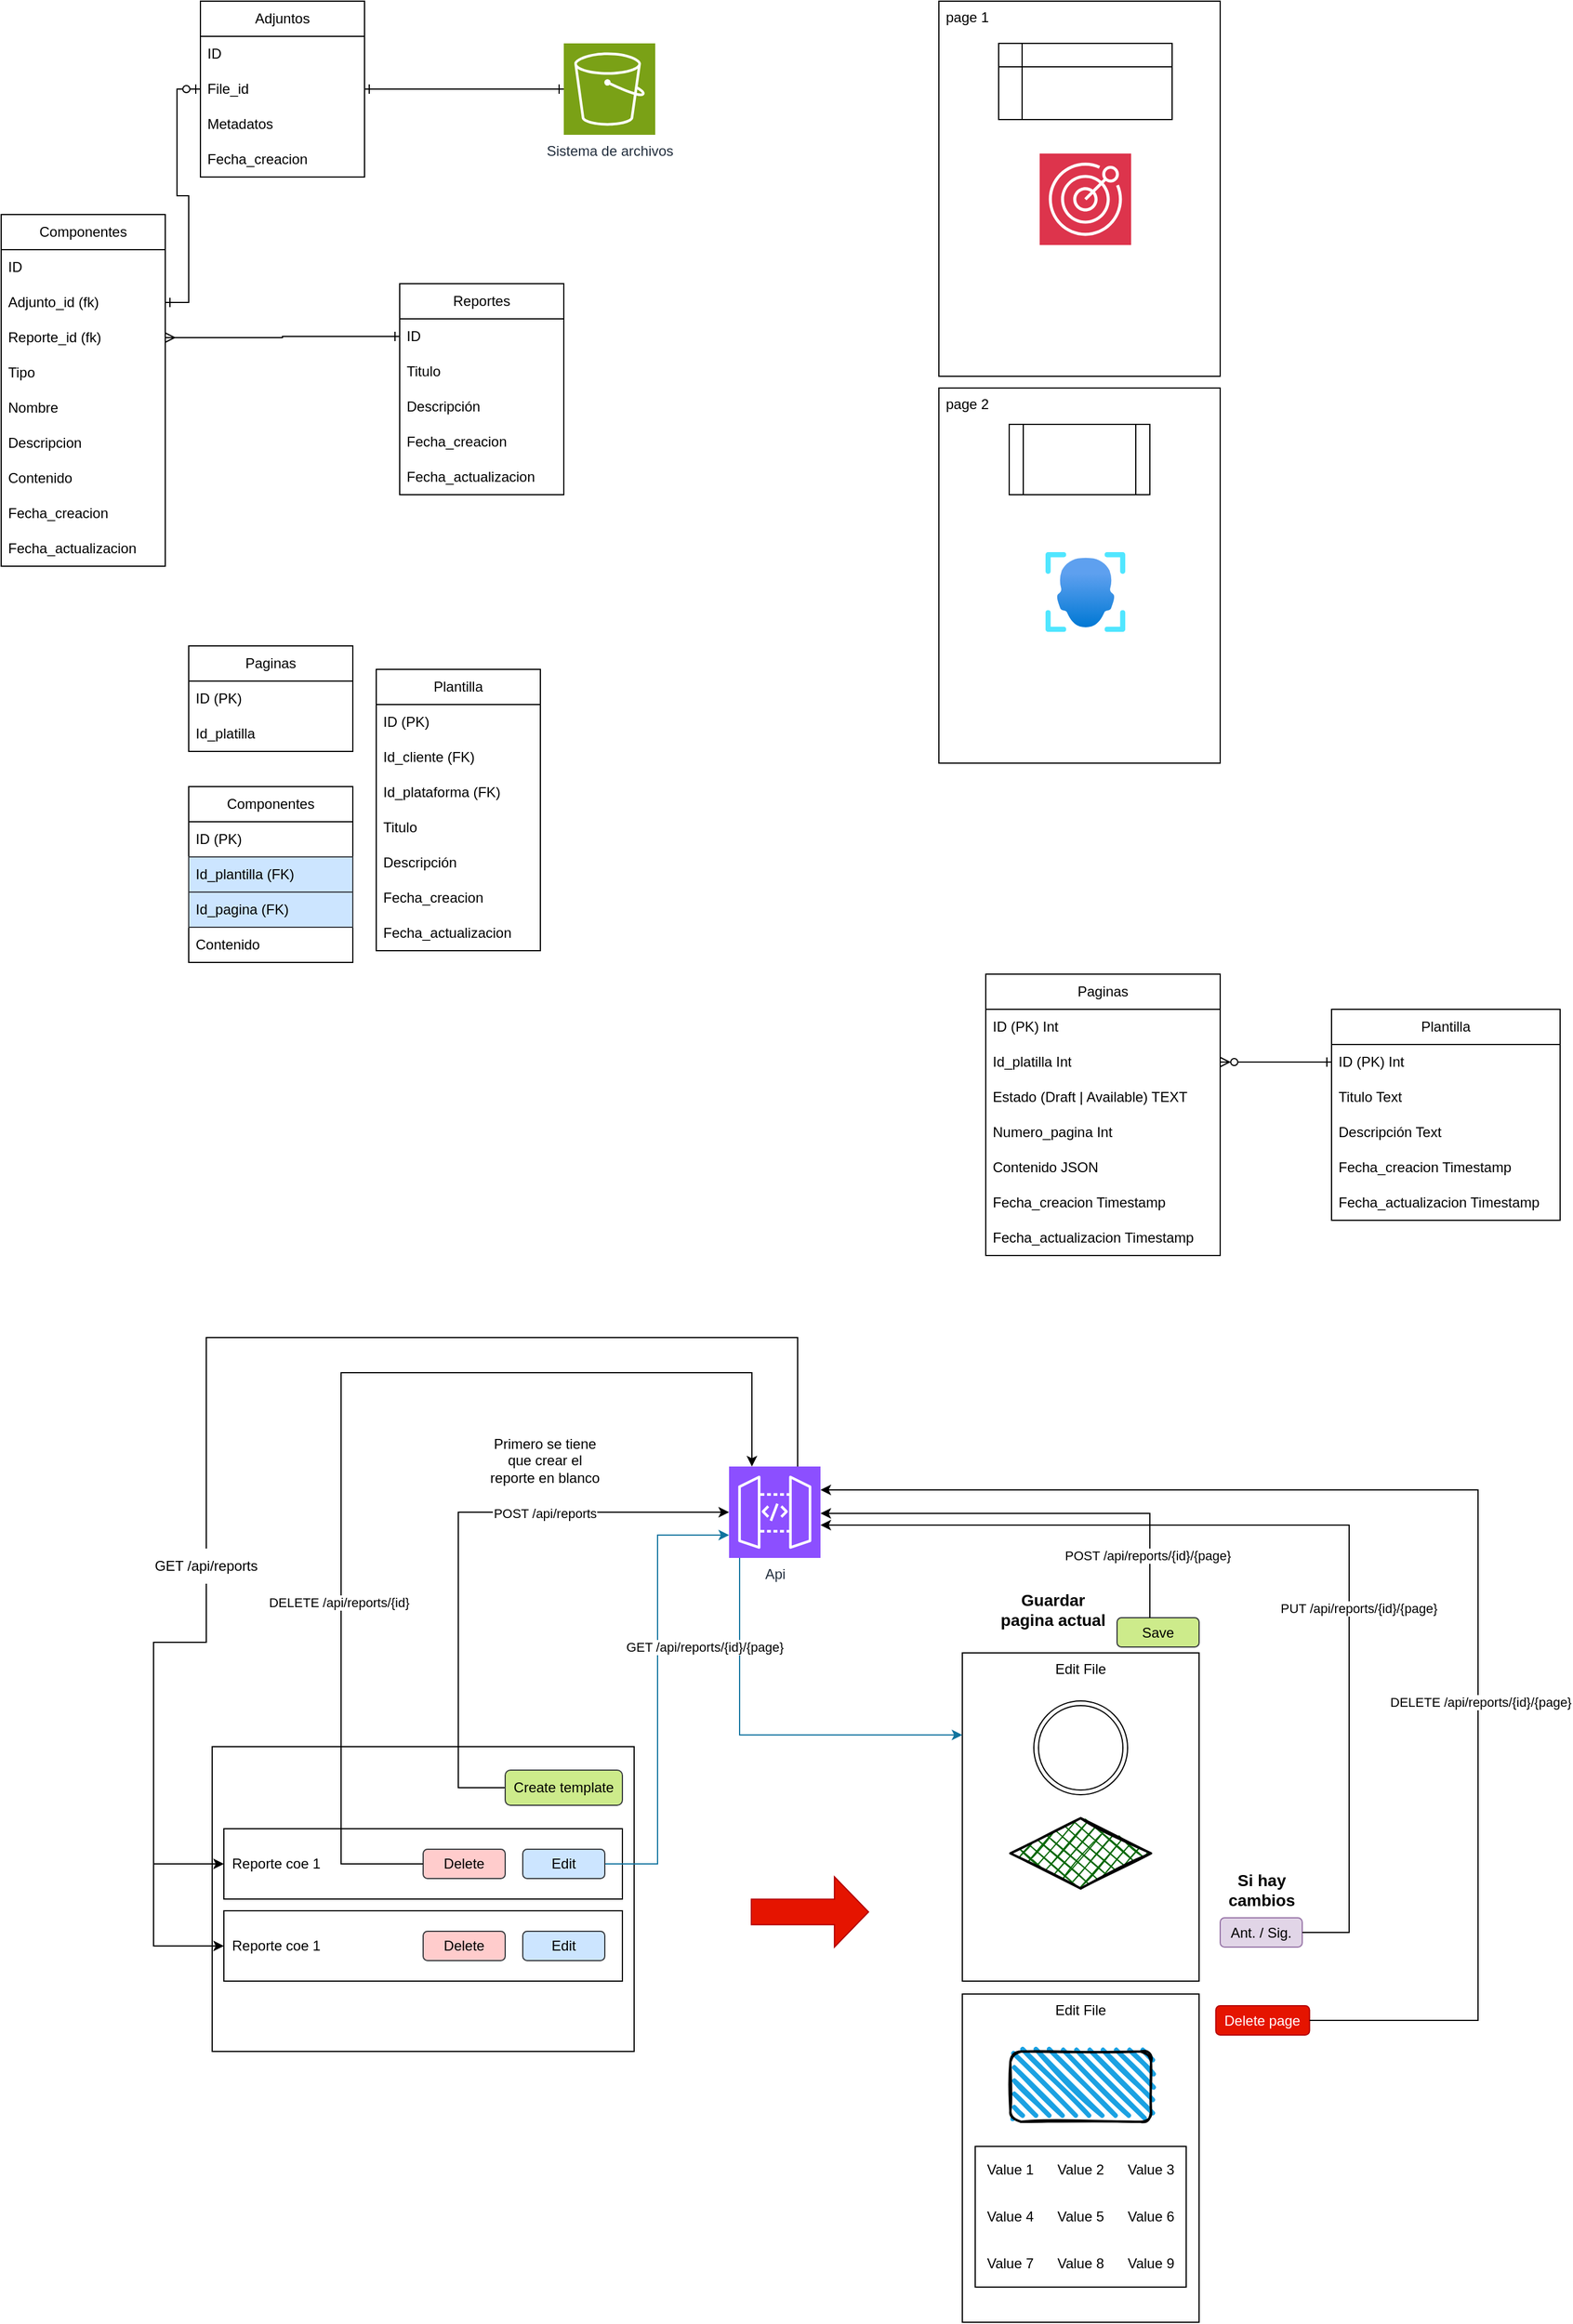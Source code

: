 <mxfile version="28.2.1">
  <diagram name="Página-1" id="QzU7XLc7sjgZB1PIzfil">
    <mxGraphModel dx="1690" dy="949" grid="1" gridSize="10" guides="1" tooltips="1" connect="1" arrows="1" fold="1" page="1" pageScale="1" pageWidth="827" pageHeight="1169" math="0" shadow="0">
      <root>
        <mxCell id="0" />
        <mxCell id="1" parent="0" />
        <mxCell id="9XrLdumA5D8Uzvq-pAIU-15" value="Componentes" style="swimlane;fontStyle=0;childLayout=stackLayout;horizontal=1;startSize=30;horizontalStack=0;resizeParent=1;resizeParentMax=0;resizeLast=0;collapsible=1;marginBottom=0;whiteSpace=wrap;html=1;miterlimit=4;" parent="1" vertex="1">
          <mxGeometry x="120" y="352" width="140" height="300" as="geometry">
            <mxRectangle x="330" y="430" width="60" height="30" as="alternateBounds" />
          </mxGeometry>
        </mxCell>
        <mxCell id="9XrLdumA5D8Uzvq-pAIU-16" value="ID" style="text;strokeColor=none;fillColor=none;align=left;verticalAlign=middle;spacingLeft=4;spacingRight=4;overflow=hidden;points=[[0,0.5],[1,0.5]];portConstraint=eastwest;rotatable=0;whiteSpace=wrap;html=1;" parent="9XrLdumA5D8Uzvq-pAIU-15" vertex="1">
          <mxGeometry y="30" width="140" height="30" as="geometry" />
        </mxCell>
        <mxCell id="9XrLdumA5D8Uzvq-pAIU-17" value="Adjunto_id (fk)" style="text;strokeColor=none;fillColor=none;align=left;verticalAlign=middle;spacingLeft=4;spacingRight=4;overflow=hidden;points=[[0,0.5],[1,0.5]];portConstraint=eastwest;rotatable=0;whiteSpace=wrap;html=1;" parent="9XrLdumA5D8Uzvq-pAIU-15" vertex="1">
          <mxGeometry y="60" width="140" height="30" as="geometry" />
        </mxCell>
        <mxCell id="9XrLdumA5D8Uzvq-pAIU-18" value="Reporte_id (fk)" style="text;strokeColor=none;fillColor=none;align=left;verticalAlign=middle;spacingLeft=4;spacingRight=4;overflow=hidden;points=[[0,0.5],[1,0.5]];portConstraint=eastwest;rotatable=0;whiteSpace=wrap;html=1;" parent="9XrLdumA5D8Uzvq-pAIU-15" vertex="1">
          <mxGeometry y="90" width="140" height="30" as="geometry" />
        </mxCell>
        <mxCell id="9XrLdumA5D8Uzvq-pAIU-33" value="Tipo" style="text;strokeColor=none;fillColor=none;align=left;verticalAlign=middle;spacingLeft=4;spacingRight=4;overflow=hidden;points=[[0,0.5],[1,0.5]];portConstraint=eastwest;rotatable=0;whiteSpace=wrap;html=1;" parent="9XrLdumA5D8Uzvq-pAIU-15" vertex="1">
          <mxGeometry y="120" width="140" height="30" as="geometry" />
        </mxCell>
        <mxCell id="9XrLdumA5D8Uzvq-pAIU-34" value="Nombre" style="text;strokeColor=none;fillColor=none;align=left;verticalAlign=middle;spacingLeft=4;spacingRight=4;overflow=hidden;points=[[0,0.5],[1,0.5]];portConstraint=eastwest;rotatable=0;whiteSpace=wrap;html=1;" parent="9XrLdumA5D8Uzvq-pAIU-15" vertex="1">
          <mxGeometry y="150" width="140" height="30" as="geometry" />
        </mxCell>
        <mxCell id="9XrLdumA5D8Uzvq-pAIU-35" value="Descripcion" style="text;strokeColor=none;fillColor=none;align=left;verticalAlign=middle;spacingLeft=4;spacingRight=4;overflow=hidden;points=[[0,0.5],[1,0.5]];portConstraint=eastwest;rotatable=0;whiteSpace=wrap;html=1;" parent="9XrLdumA5D8Uzvq-pAIU-15" vertex="1">
          <mxGeometry y="180" width="140" height="30" as="geometry" />
        </mxCell>
        <mxCell id="9XrLdumA5D8Uzvq-pAIU-36" value="Contenido" style="text;strokeColor=none;fillColor=none;align=left;verticalAlign=middle;spacingLeft=4;spacingRight=4;overflow=hidden;points=[[0,0.5],[1,0.5]];portConstraint=eastwest;rotatable=0;whiteSpace=wrap;html=1;" parent="9XrLdumA5D8Uzvq-pAIU-15" vertex="1">
          <mxGeometry y="210" width="140" height="30" as="geometry" />
        </mxCell>
        <mxCell id="9XrLdumA5D8Uzvq-pAIU-37" value="Fecha_creacion" style="text;strokeColor=none;fillColor=none;align=left;verticalAlign=middle;spacingLeft=4;spacingRight=4;overflow=hidden;points=[[0,0.5],[1,0.5]];portConstraint=eastwest;rotatable=0;whiteSpace=wrap;html=1;" parent="9XrLdumA5D8Uzvq-pAIU-15" vertex="1">
          <mxGeometry y="240" width="140" height="30" as="geometry" />
        </mxCell>
        <mxCell id="9XrLdumA5D8Uzvq-pAIU-38" value="Fecha_actualizacion" style="text;strokeColor=none;fillColor=none;align=left;verticalAlign=middle;spacingLeft=4;spacingRight=4;overflow=hidden;points=[[0,0.5],[1,0.5]];portConstraint=eastwest;rotatable=0;whiteSpace=wrap;html=1;" parent="9XrLdumA5D8Uzvq-pAIU-15" vertex="1">
          <mxGeometry y="270" width="140" height="30" as="geometry" />
        </mxCell>
        <mxCell id="9XrLdumA5D8Uzvq-pAIU-19" value="Reportes" style="swimlane;fontStyle=0;childLayout=stackLayout;horizontal=1;startSize=30;horizontalStack=0;resizeParent=1;resizeParentMax=0;resizeLast=0;collapsible=1;marginBottom=0;whiteSpace=wrap;html=1;" parent="1" vertex="1">
          <mxGeometry x="460" y="411" width="140" height="180" as="geometry">
            <mxRectangle x="330" y="430" width="60" height="30" as="alternateBounds" />
          </mxGeometry>
        </mxCell>
        <mxCell id="9XrLdumA5D8Uzvq-pAIU-20" value="ID" style="text;strokeColor=none;fillColor=none;align=left;verticalAlign=middle;spacingLeft=4;spacingRight=4;overflow=hidden;points=[[0,0.5],[1,0.5]];portConstraint=eastwest;rotatable=0;whiteSpace=wrap;html=1;" parent="9XrLdumA5D8Uzvq-pAIU-19" vertex="1">
          <mxGeometry y="30" width="140" height="30" as="geometry" />
        </mxCell>
        <mxCell id="9XrLdumA5D8Uzvq-pAIU-21" value="Titulo" style="text;strokeColor=none;fillColor=none;align=left;verticalAlign=middle;spacingLeft=4;spacingRight=4;overflow=hidden;points=[[0,0.5],[1,0.5]];portConstraint=eastwest;rotatable=0;whiteSpace=wrap;html=1;" parent="9XrLdumA5D8Uzvq-pAIU-19" vertex="1">
          <mxGeometry y="60" width="140" height="30" as="geometry" />
        </mxCell>
        <mxCell id="9XrLdumA5D8Uzvq-pAIU-22" value="Descripción" style="text;strokeColor=none;fillColor=none;align=left;verticalAlign=middle;spacingLeft=4;spacingRight=4;overflow=hidden;points=[[0,0.5],[1,0.5]];portConstraint=eastwest;rotatable=0;whiteSpace=wrap;html=1;" parent="9XrLdumA5D8Uzvq-pAIU-19" vertex="1">
          <mxGeometry y="90" width="140" height="30" as="geometry" />
        </mxCell>
        <mxCell id="9XrLdumA5D8Uzvq-pAIU-41" value="Fecha_creacion" style="text;strokeColor=none;fillColor=none;align=left;verticalAlign=middle;spacingLeft=4;spacingRight=4;overflow=hidden;points=[[0,0.5],[1,0.5]];portConstraint=eastwest;rotatable=0;whiteSpace=wrap;html=1;" parent="9XrLdumA5D8Uzvq-pAIU-19" vertex="1">
          <mxGeometry y="120" width="140" height="30" as="geometry" />
        </mxCell>
        <mxCell id="9XrLdumA5D8Uzvq-pAIU-42" value="Fecha_actualizacion" style="text;strokeColor=none;fillColor=none;align=left;verticalAlign=middle;spacingLeft=4;spacingRight=4;overflow=hidden;points=[[0,0.5],[1,0.5]];portConstraint=eastwest;rotatable=0;whiteSpace=wrap;html=1;" parent="9XrLdumA5D8Uzvq-pAIU-19" vertex="1">
          <mxGeometry y="150" width="140" height="30" as="geometry" />
        </mxCell>
        <mxCell id="9XrLdumA5D8Uzvq-pAIU-23" value="Adjuntos" style="swimlane;fontStyle=0;childLayout=stackLayout;horizontal=1;startSize=30;horizontalStack=0;resizeParent=1;resizeParentMax=0;resizeLast=0;collapsible=1;marginBottom=0;whiteSpace=wrap;html=1;" parent="1" vertex="1">
          <mxGeometry x="290" y="170" width="140" height="150" as="geometry">
            <mxRectangle x="330" y="430" width="60" height="30" as="alternateBounds" />
          </mxGeometry>
        </mxCell>
        <mxCell id="9XrLdumA5D8Uzvq-pAIU-24" value="ID" style="text;strokeColor=none;fillColor=none;align=left;verticalAlign=middle;spacingLeft=4;spacingRight=4;overflow=hidden;points=[[0,0.5],[1,0.5]];portConstraint=eastwest;rotatable=0;whiteSpace=wrap;html=1;" parent="9XrLdumA5D8Uzvq-pAIU-23" vertex="1">
          <mxGeometry y="30" width="140" height="30" as="geometry" />
        </mxCell>
        <mxCell id="9XrLdumA5D8Uzvq-pAIU-25" value="File_id" style="text;strokeColor=none;fillColor=none;align=left;verticalAlign=middle;spacingLeft=4;spacingRight=4;overflow=hidden;points=[[0,0.5],[1,0.5]];portConstraint=eastwest;rotatable=0;whiteSpace=wrap;html=1;" parent="9XrLdumA5D8Uzvq-pAIU-23" vertex="1">
          <mxGeometry y="60" width="140" height="30" as="geometry" />
        </mxCell>
        <mxCell id="9XrLdumA5D8Uzvq-pAIU-39" value="Metadatos" style="text;strokeColor=none;fillColor=none;align=left;verticalAlign=middle;spacingLeft=4;spacingRight=4;overflow=hidden;points=[[0,0.5],[1,0.5]];portConstraint=eastwest;rotatable=0;whiteSpace=wrap;html=1;" parent="9XrLdumA5D8Uzvq-pAIU-23" vertex="1">
          <mxGeometry y="90" width="140" height="30" as="geometry" />
        </mxCell>
        <mxCell id="9XrLdumA5D8Uzvq-pAIU-26" value="Fecha_creacion" style="text;strokeColor=none;fillColor=none;align=left;verticalAlign=middle;spacingLeft=4;spacingRight=4;overflow=hidden;points=[[0,0.5],[1,0.5]];portConstraint=eastwest;rotatable=0;whiteSpace=wrap;html=1;" parent="9XrLdumA5D8Uzvq-pAIU-23" vertex="1">
          <mxGeometry y="120" width="140" height="30" as="geometry" />
        </mxCell>
        <mxCell id="9XrLdumA5D8Uzvq-pAIU-28" style="edgeStyle=orthogonalEdgeStyle;rounded=0;orthogonalLoop=1;jettySize=auto;html=1;entryX=1;entryY=0.5;entryDx=0;entryDy=0;endArrow=ERone;endFill=0;startArrow=ERone;startFill=0;" parent="1" source="9XrLdumA5D8Uzvq-pAIU-27" target="9XrLdumA5D8Uzvq-pAIU-25" edge="1">
          <mxGeometry relative="1" as="geometry" />
        </mxCell>
        <mxCell id="9XrLdumA5D8Uzvq-pAIU-27" value="Sistema de archivos" style="sketch=0;points=[[0,0,0],[0.25,0,0],[0.5,0,0],[0.75,0,0],[1,0,0],[0,1,0],[0.25,1,0],[0.5,1,0],[0.75,1,0],[1,1,0],[0,0.25,0],[0,0.5,0],[0,0.75,0],[1,0.25,0],[1,0.5,0],[1,0.75,0]];outlineConnect=0;fontColor=#232F3E;fillColor=#7AA116;strokeColor=#ffffff;dashed=0;verticalLabelPosition=bottom;verticalAlign=top;align=center;html=1;fontSize=12;fontStyle=0;aspect=fixed;shape=mxgraph.aws4.resourceIcon;resIcon=mxgraph.aws4.s3;" parent="1" vertex="1">
          <mxGeometry x="600" y="206" width="78" height="78" as="geometry" />
        </mxCell>
        <mxCell id="9XrLdumA5D8Uzvq-pAIU-29" style="edgeStyle=orthogonalEdgeStyle;rounded=0;orthogonalLoop=1;jettySize=auto;html=1;entryX=0;entryY=0.5;entryDx=0;entryDy=0;endArrow=ERzeroToOne;endFill=0;startArrow=ERone;startFill=0;" parent="1" source="9XrLdumA5D8Uzvq-pAIU-17" target="9XrLdumA5D8Uzvq-pAIU-25" edge="1">
          <mxGeometry relative="1" as="geometry" />
        </mxCell>
        <mxCell id="9XrLdumA5D8Uzvq-pAIU-30" style="edgeStyle=orthogonalEdgeStyle;rounded=0;orthogonalLoop=1;jettySize=auto;html=1;endArrow=ERone;endFill=0;startArrow=ERmany;startFill=0;" parent="1" source="9XrLdumA5D8Uzvq-pAIU-18" target="9XrLdumA5D8Uzvq-pAIU-20" edge="1">
          <mxGeometry relative="1" as="geometry" />
        </mxCell>
        <mxCell id="dcQ_DTydsL90oxc5JTtG-1" value="" style="rounded=0;whiteSpace=wrap;html=1;" parent="1" vertex="1">
          <mxGeometry x="300" y="1659" width="360" height="260" as="geometry" />
        </mxCell>
        <mxCell id="dcQ_DTydsL90oxc5JTtG-8" style="edgeStyle=orthogonalEdgeStyle;rounded=0;orthogonalLoop=1;jettySize=auto;html=1;entryX=0;entryY=0.5;entryDx=0;entryDy=0;entryPerimeter=0;" parent="1" source="dcQ_DTydsL90oxc5JTtG-2" target="dcQ_DTydsL90oxc5JTtG-17" edge="1">
          <mxGeometry relative="1" as="geometry">
            <Array as="points">
              <mxPoint x="510" y="1694" />
              <mxPoint x="510" y="1459" />
            </Array>
          </mxGeometry>
        </mxCell>
        <mxCell id="VRtVRILpDKUpoOxVLC-P-76" value="POST /api/reports" style="edgeLabel;align=center;verticalAlign=middle;resizable=0;points=[];" parent="dcQ_DTydsL90oxc5JTtG-8" vertex="1" connectable="0">
          <mxGeometry x="0.356" y="-1" relative="1" as="geometry">
            <mxPoint x="6" y="-1" as="offset" />
          </mxGeometry>
        </mxCell>
        <mxCell id="dcQ_DTydsL90oxc5JTtG-2" value="Create template" style="rounded=1;whiteSpace=wrap;html=1;fillColor=#cdeb8b;strokeColor=#36393d;" parent="1" vertex="1">
          <mxGeometry x="550" y="1679" width="100" height="30" as="geometry" />
        </mxCell>
        <mxCell id="dcQ_DTydsL90oxc5JTtG-3" value="Reporte coe 1" style="rounded=0;whiteSpace=wrap;html=1;align=left;spacingRight=0;spacingLeft=5;" parent="1" vertex="1">
          <mxGeometry x="310" y="1729" width="340" height="60" as="geometry" />
        </mxCell>
        <mxCell id="dcQ_DTydsL90oxc5JTtG-14" style="edgeStyle=orthogonalEdgeStyle;rounded=0;orthogonalLoop=1;jettySize=auto;html=1;entryX=0;entryY=0.75;entryDx=0;entryDy=0;entryPerimeter=0;fillColor=#b1ddf0;strokeColor=#10739e;" parent="1" source="dcQ_DTydsL90oxc5JTtG-5" target="dcQ_DTydsL90oxc5JTtG-17" edge="1">
          <mxGeometry relative="1" as="geometry">
            <mxPoint x="750" y="1664" as="targetPoint" />
            <Array as="points">
              <mxPoint x="680" y="1759" />
              <mxPoint x="680" y="1479" />
            </Array>
          </mxGeometry>
        </mxCell>
        <mxCell id="dcQ_DTydsL90oxc5JTtG-20" value="&lt;span style=&quot;color: rgba(0, 0, 0, 0); font-family: monospace; font-size: 0px; text-align: start; background-color: rgb(236, 236, 236);&quot;&gt;%3CmxGraphModel%3E%3Croot%3E%3CmxCell%20id%3D%220%22%2F%3E%3CmxCell%20id%3D%221%22%20parent%3D%220%22%2F%3E%3CmxCell%20id%3D%222%22%20value%3D%22GET%20%2Fapi%2Fv1%2Freports%2F%7Bid%7D%22%20style%3D%22text%3BwhiteSpace%3Dwrap%3Bhtml%3D1%3B%22%20vertex%3D%221%22%20parent%3D%221%22%3E%3CmxGeometry%20x%3D%22530%22%20y%3D%22750%22%20width%3D%22160%22%20height%3D%2230%22%20as%3D%22geometry%22%2F%3E%3C%2FmxCell%3E%3C%2Froot%3E%3C%2FmxGraphModel%3E&lt;/span&gt;" style="edgeLabel;html=1;align=center;verticalAlign=middle;resizable=0;points=[];" parent="dcQ_DTydsL90oxc5JTtG-14" vertex="1" connectable="0">
          <mxGeometry x="0.261" y="-1" relative="1" as="geometry">
            <mxPoint as="offset" />
          </mxGeometry>
        </mxCell>
        <mxCell id="dcQ_DTydsL90oxc5JTtG-5" value="Edit" style="rounded=1;whiteSpace=wrap;html=1;fillColor=#cce5ff;strokeColor=#36393d;" parent="1" vertex="1">
          <mxGeometry x="565" y="1746.5" width="70" height="25" as="geometry" />
        </mxCell>
        <mxCell id="dcQ_DTydsL90oxc5JTtG-6" value="Delete" style="rounded=1;whiteSpace=wrap;html=1;fillColor=#ffcccc;strokeColor=#36393d;" parent="1" vertex="1">
          <mxGeometry x="480" y="1746.5" width="70" height="25" as="geometry" />
        </mxCell>
        <mxCell id="dcQ_DTydsL90oxc5JTtG-9" value="Edit File" style="whiteSpace=wrap;html=1;verticalAlign=top;" parent="1" vertex="1">
          <mxGeometry x="940" y="1579" width="202" height="280" as="geometry" />
        </mxCell>
        <mxCell id="dcQ_DTydsL90oxc5JTtG-16" value="Save" style="rounded=1;whiteSpace=wrap;html=1;fillColor=#cdeb8b;strokeColor=#36393d;" parent="1" vertex="1">
          <mxGeometry x="1072" y="1549" width="70" height="25" as="geometry" />
        </mxCell>
        <mxCell id="VRtVRILpDKUpoOxVLC-P-63" style="edgeStyle=orthogonalEdgeStyle;rounded=0;orthogonalLoop=1;jettySize=auto;html=1;entryX=0;entryY=0.25;entryDx=0;entryDy=0;fillColor=#b1ddf0;strokeColor=#10739e;" parent="1" source="dcQ_DTydsL90oxc5JTtG-17" target="dcQ_DTydsL90oxc5JTtG-9" edge="1">
          <mxGeometry relative="1" as="geometry">
            <Array as="points">
              <mxPoint x="750" y="1649" />
            </Array>
          </mxGeometry>
        </mxCell>
        <mxCell id="dcQ_DTydsL90oxc5JTtG-17" value="Api" style="sketch=0;points=[[0,0,0],[0.25,0,0],[0.5,0,0],[0.75,0,0],[1,0,0],[0,1,0],[0.25,1,0],[0.5,1,0],[0.75,1,0],[1,1,0],[0,0.25,0],[0,0.5,0],[0,0.75,0],[1,0.25,0],[1,0.5,0],[1,0.75,0]];outlineConnect=0;fontColor=#232F3E;fillColor=#8C4FFF;strokeColor=#ffffff;dashed=0;verticalLabelPosition=bottom;verticalAlign=top;align=center;html=1;fontSize=12;fontStyle=0;aspect=fixed;shape=mxgraph.aws4.resourceIcon;resIcon=mxgraph.aws4.api_gateway;" parent="1" vertex="1">
          <mxGeometry x="741" y="1420" width="78" height="78" as="geometry" />
        </mxCell>
        <mxCell id="dcQ_DTydsL90oxc5JTtG-24" style="edgeStyle=orthogonalEdgeStyle;rounded=0;orthogonalLoop=1;jettySize=auto;html=1;" parent="1" source="dcQ_DTydsL90oxc5JTtG-16" target="dcQ_DTydsL90oxc5JTtG-17" edge="1">
          <mxGeometry relative="1" as="geometry">
            <Array as="points">
              <mxPoint x="1100" y="1460" />
            </Array>
          </mxGeometry>
        </mxCell>
        <mxCell id="dcQ_DTydsL90oxc5JTtG-25" value="POST /api/reports/{id}/{page}" style="edgeLabel;html=1;align=center;verticalAlign=middle;resizable=0;points=[];" parent="dcQ_DTydsL90oxc5JTtG-24" vertex="1" connectable="0">
          <mxGeometry x="-0.71" y="2" relative="1" as="geometry">
            <mxPoint as="offset" />
          </mxGeometry>
        </mxCell>
        <mxCell id="dcQ_DTydsL90oxc5JTtG-26" value="page 1" style="whiteSpace=wrap;html=1;verticalAlign=top;align=left;spacingLeft=4;" parent="1" vertex="1">
          <mxGeometry x="920" y="170" width="240" height="320" as="geometry" />
        </mxCell>
        <mxCell id="dcQ_DTydsL90oxc5JTtG-27" value="page 2" style="whiteSpace=wrap;html=1;verticalAlign=top;align=left;spacingLeft=4;" parent="1" vertex="1">
          <mxGeometry x="920" y="500" width="240" height="320" as="geometry" />
        </mxCell>
        <mxCell id="dcQ_DTydsL90oxc5JTtG-28" value="" style="shape=internalStorage;whiteSpace=wrap;html=1;backgroundOutline=1;" parent="1" vertex="1">
          <mxGeometry x="971" y="206" width="148" height="65" as="geometry" />
        </mxCell>
        <mxCell id="dcQ_DTydsL90oxc5JTtG-29" value="" style="sketch=0;points=[[0,0,0],[0.25,0,0],[0.5,0,0],[0.75,0,0],[1,0,0],[0,1,0],[0.25,1,0],[0.5,1,0],[0.75,1,0],[1,1,0],[0,0.25,0],[0,0.5,0],[0,0.75,0],[1,0.25,0],[1,0.5,0],[1,0.75,0]];outlineConnect=0;fontColor=#232F3E;fillColor=#DD344C;strokeColor=#ffffff;dashed=0;verticalLabelPosition=bottom;verticalAlign=top;align=center;html=1;fontSize=12;fontStyle=0;aspect=fixed;shape=mxgraph.aws4.resourceIcon;resIcon=mxgraph.aws4.pinpoint;" parent="1" vertex="1">
          <mxGeometry x="1006" y="300" width="78" height="78" as="geometry" />
        </mxCell>
        <mxCell id="dcQ_DTydsL90oxc5JTtG-30" value="" style="shape=process;whiteSpace=wrap;html=1;backgroundOutline=1;" parent="1" vertex="1">
          <mxGeometry x="980" y="531" width="120" height="60" as="geometry" />
        </mxCell>
        <mxCell id="dcQ_DTydsL90oxc5JTtG-31" value="" style="image;aspect=fixed;html=1;points=[];align=center;fontSize=12;image=img/lib/azure2/ai_machine_learning/Face_APIs.svg;" parent="1" vertex="1">
          <mxGeometry x="1011" y="640" width="68" height="68" as="geometry" />
        </mxCell>
        <mxCell id="dcQ_DTydsL90oxc5JTtG-32" value="Componentes" style="swimlane;fontStyle=0;childLayout=stackLayout;horizontal=1;startSize=30;horizontalStack=0;resizeParent=1;resizeParentMax=0;resizeLast=0;collapsible=1;marginBottom=0;whiteSpace=wrap;html=1;" parent="1" vertex="1">
          <mxGeometry x="280" y="840" width="140" height="150" as="geometry">
            <mxRectangle x="285" y="880" width="120" height="30" as="alternateBounds" />
          </mxGeometry>
        </mxCell>
        <mxCell id="dcQ_DTydsL90oxc5JTtG-33" value="ID (PK)" style="text;strokeColor=none;fillColor=none;align=left;verticalAlign=middle;spacingLeft=4;spacingRight=4;overflow=hidden;points=[[0,0.5],[1,0.5]];portConstraint=eastwest;rotatable=0;whiteSpace=wrap;html=1;" parent="dcQ_DTydsL90oxc5JTtG-32" vertex="1">
          <mxGeometry y="30" width="140" height="30" as="geometry" />
        </mxCell>
        <mxCell id="dcQ_DTydsL90oxc5JTtG-34" value="Id_plantilla (FK)" style="text;strokeColor=#36393d;fillColor=#cce5ff;align=left;verticalAlign=middle;spacingLeft=4;spacingRight=4;overflow=hidden;points=[[0,0.5],[1,0.5]];portConstraint=eastwest;rotatable=0;whiteSpace=wrap;html=1;" parent="dcQ_DTydsL90oxc5JTtG-32" vertex="1">
          <mxGeometry y="60" width="140" height="30" as="geometry" />
        </mxCell>
        <mxCell id="dcQ_DTydsL90oxc5JTtG-50" value="Id_pagina (FK)" style="text;strokeColor=#36393d;fillColor=#cce5ff;align=left;verticalAlign=middle;spacingLeft=4;spacingRight=4;overflow=hidden;points=[[0,0.5],[1,0.5]];portConstraint=eastwest;rotatable=0;whiteSpace=wrap;html=1;" parent="dcQ_DTydsL90oxc5JTtG-32" vertex="1">
          <mxGeometry y="90" width="140" height="30" as="geometry" />
        </mxCell>
        <mxCell id="dcQ_DTydsL90oxc5JTtG-35" value="Contenido" style="text;strokeColor=none;fillColor=none;align=left;verticalAlign=middle;spacingLeft=4;spacingRight=4;overflow=hidden;points=[[0,0.5],[1,0.5]];portConstraint=eastwest;rotatable=0;whiteSpace=wrap;html=1;" parent="dcQ_DTydsL90oxc5JTtG-32" vertex="1">
          <mxGeometry y="120" width="140" height="30" as="geometry" />
        </mxCell>
        <mxCell id="dcQ_DTydsL90oxc5JTtG-36" value="Plantilla" style="swimlane;fontStyle=0;childLayout=stackLayout;horizontal=1;startSize=30;horizontalStack=0;resizeParent=1;resizeParentMax=0;resizeLast=0;collapsible=1;marginBottom=0;whiteSpace=wrap;html=1;" parent="1" vertex="1">
          <mxGeometry x="440" y="740" width="140" height="240" as="geometry">
            <mxRectangle x="290" y="670" width="80" height="30" as="alternateBounds" />
          </mxGeometry>
        </mxCell>
        <mxCell id="dcQ_DTydsL90oxc5JTtG-37" value="ID (PK)" style="text;strokeColor=none;fillColor=none;align=left;verticalAlign=middle;spacingLeft=4;spacingRight=4;overflow=hidden;points=[[0,0.5],[1,0.5]];portConstraint=eastwest;rotatable=0;whiteSpace=wrap;html=1;" parent="dcQ_DTydsL90oxc5JTtG-36" vertex="1">
          <mxGeometry y="30" width="140" height="30" as="geometry" />
        </mxCell>
        <mxCell id="dcQ_DTydsL90oxc5JTtG-46" value="Id_cliente (FK)" style="text;strokeColor=none;fillColor=none;align=left;verticalAlign=middle;spacingLeft=4;spacingRight=4;overflow=hidden;points=[[0,0.5],[1,0.5]];portConstraint=eastwest;rotatable=0;whiteSpace=wrap;html=1;" parent="dcQ_DTydsL90oxc5JTtG-36" vertex="1">
          <mxGeometry y="60" width="140" height="30" as="geometry" />
        </mxCell>
        <mxCell id="dcQ_DTydsL90oxc5JTtG-47" value="Id_plataforma (FK)" style="text;strokeColor=none;fillColor=none;align=left;verticalAlign=middle;spacingLeft=4;spacingRight=4;overflow=hidden;points=[[0,0.5],[1,0.5]];portConstraint=eastwest;rotatable=0;whiteSpace=wrap;html=1;" parent="dcQ_DTydsL90oxc5JTtG-36" vertex="1">
          <mxGeometry y="90" width="140" height="30" as="geometry" />
        </mxCell>
        <mxCell id="dcQ_DTydsL90oxc5JTtG-38" value="Titulo" style="text;strokeColor=none;fillColor=none;align=left;verticalAlign=middle;spacingLeft=4;spacingRight=4;overflow=hidden;points=[[0,0.5],[1,0.5]];portConstraint=eastwest;rotatable=0;whiteSpace=wrap;html=1;" parent="dcQ_DTydsL90oxc5JTtG-36" vertex="1">
          <mxGeometry y="120" width="140" height="30" as="geometry" />
        </mxCell>
        <mxCell id="dcQ_DTydsL90oxc5JTtG-39" value="Descripción" style="text;strokeColor=none;fillColor=none;align=left;verticalAlign=middle;spacingLeft=4;spacingRight=4;overflow=hidden;points=[[0,0.5],[1,0.5]];portConstraint=eastwest;rotatable=0;whiteSpace=wrap;html=1;" parent="dcQ_DTydsL90oxc5JTtG-36" vertex="1">
          <mxGeometry y="150" width="140" height="30" as="geometry" />
        </mxCell>
        <mxCell id="dcQ_DTydsL90oxc5JTtG-44" value="Fecha_creacion" style="text;strokeColor=none;fillColor=none;align=left;verticalAlign=middle;spacingLeft=4;spacingRight=4;overflow=hidden;points=[[0,0.5],[1,0.5]];portConstraint=eastwest;rotatable=0;whiteSpace=wrap;html=1;" parent="dcQ_DTydsL90oxc5JTtG-36" vertex="1">
          <mxGeometry y="180" width="140" height="30" as="geometry" />
        </mxCell>
        <mxCell id="dcQ_DTydsL90oxc5JTtG-45" value="Fecha_actualizacion" style="text;strokeColor=none;fillColor=none;align=left;verticalAlign=middle;spacingLeft=4;spacingRight=4;overflow=hidden;points=[[0,0.5],[1,0.5]];portConstraint=eastwest;rotatable=0;whiteSpace=wrap;html=1;" parent="dcQ_DTydsL90oxc5JTtG-36" vertex="1">
          <mxGeometry y="210" width="140" height="30" as="geometry" />
        </mxCell>
        <mxCell id="dcQ_DTydsL90oxc5JTtG-40" value="Paginas" style="swimlane;fontStyle=0;childLayout=stackLayout;horizontal=1;startSize=30;horizontalStack=0;resizeParent=1;resizeParentMax=0;resizeLast=0;collapsible=1;marginBottom=0;whiteSpace=wrap;html=1;" parent="1" vertex="1">
          <mxGeometry x="280" y="720" width="140" height="90" as="geometry">
            <mxRectangle x="160" y="810" width="80" height="30" as="alternateBounds" />
          </mxGeometry>
        </mxCell>
        <mxCell id="dcQ_DTydsL90oxc5JTtG-41" value="ID (PK)" style="text;strokeColor=none;fillColor=none;align=left;verticalAlign=middle;spacingLeft=4;spacingRight=4;overflow=hidden;points=[[0,0.5],[1,0.5]];portConstraint=eastwest;rotatable=0;whiteSpace=wrap;html=1;" parent="dcQ_DTydsL90oxc5JTtG-40" vertex="1">
          <mxGeometry y="30" width="140" height="30" as="geometry" />
        </mxCell>
        <mxCell id="dcQ_DTydsL90oxc5JTtG-42" value="Id_platilla" style="text;strokeColor=none;fillColor=none;align=left;verticalAlign=middle;spacingLeft=4;spacingRight=4;overflow=hidden;points=[[0,0.5],[1,0.5]];portConstraint=eastwest;rotatable=0;whiteSpace=wrap;html=1;" parent="dcQ_DTydsL90oxc5JTtG-40" vertex="1">
          <mxGeometry y="60" width="140" height="30" as="geometry" />
        </mxCell>
        <mxCell id="VRtVRILpDKUpoOxVLC-P-1" value="Plantilla" style="swimlane;fontStyle=0;childLayout=stackLayout;horizontal=1;startSize=30;horizontalStack=0;resizeParent=1;resizeParentMax=0;resizeLast=0;collapsible=1;marginBottom=0;whiteSpace=wrap;html=1;" parent="1" vertex="1">
          <mxGeometry x="1255" y="1030" width="195" height="180" as="geometry">
            <mxRectangle x="290" y="670" width="80" height="30" as="alternateBounds" />
          </mxGeometry>
        </mxCell>
        <mxCell id="VRtVRILpDKUpoOxVLC-P-2" value="ID (PK) Int" style="text;strokeColor=none;fillColor=none;align=left;verticalAlign=middle;spacingLeft=4;spacingRight=4;overflow=hidden;points=[[0,0.5],[1,0.5]];portConstraint=eastwest;rotatable=0;whiteSpace=wrap;html=1;" parent="VRtVRILpDKUpoOxVLC-P-1" vertex="1">
          <mxGeometry y="30" width="195" height="30" as="geometry" />
        </mxCell>
        <mxCell id="VRtVRILpDKUpoOxVLC-P-3" value="Titulo Text" style="text;strokeColor=none;fillColor=none;align=left;verticalAlign=middle;spacingLeft=4;spacingRight=4;overflow=hidden;points=[[0,0.5],[1,0.5]];portConstraint=eastwest;rotatable=0;whiteSpace=wrap;html=1;" parent="VRtVRILpDKUpoOxVLC-P-1" vertex="1">
          <mxGeometry y="60" width="195" height="30" as="geometry" />
        </mxCell>
        <mxCell id="VRtVRILpDKUpoOxVLC-P-4" value="Descripción Text" style="text;strokeColor=none;fillColor=none;align=left;verticalAlign=middle;spacingLeft=4;spacingRight=4;overflow=hidden;points=[[0,0.5],[1,0.5]];portConstraint=eastwest;rotatable=0;whiteSpace=wrap;html=1;" parent="VRtVRILpDKUpoOxVLC-P-1" vertex="1">
          <mxGeometry y="90" width="195" height="30" as="geometry" />
        </mxCell>
        <mxCell id="VRtVRILpDKUpoOxVLC-P-5" value="Fecha_creacion Timestamp" style="text;strokeColor=none;fillColor=none;align=left;verticalAlign=middle;spacingLeft=4;spacingRight=4;overflow=hidden;points=[[0,0.5],[1,0.5]];portConstraint=eastwest;rotatable=0;whiteSpace=wrap;html=1;" parent="VRtVRILpDKUpoOxVLC-P-1" vertex="1">
          <mxGeometry y="120" width="195" height="30" as="geometry" />
        </mxCell>
        <mxCell id="VRtVRILpDKUpoOxVLC-P-6" value="Fecha_actualizacion Timestamp" style="text;strokeColor=none;fillColor=none;align=left;verticalAlign=middle;spacingLeft=4;spacingRight=4;overflow=hidden;points=[[0,0.5],[1,0.5]];portConstraint=eastwest;rotatable=0;whiteSpace=wrap;html=1;" parent="VRtVRILpDKUpoOxVLC-P-1" vertex="1">
          <mxGeometry y="150" width="195" height="30" as="geometry" />
        </mxCell>
        <mxCell id="VRtVRILpDKUpoOxVLC-P-7" value="Paginas" style="swimlane;fontStyle=0;childLayout=stackLayout;horizontal=1;startSize=30;horizontalStack=0;resizeParent=1;resizeParentMax=0;resizeLast=0;collapsible=1;marginBottom=0;whiteSpace=wrap;html=1;" parent="1" vertex="1">
          <mxGeometry x="960" y="1000" width="200" height="240" as="geometry">
            <mxRectangle x="160" y="810" width="80" height="30" as="alternateBounds" />
          </mxGeometry>
        </mxCell>
        <mxCell id="VRtVRILpDKUpoOxVLC-P-8" value="ID (PK) Int" style="text;strokeColor=none;fillColor=none;align=left;verticalAlign=middle;spacingLeft=4;spacingRight=4;overflow=hidden;points=[[0,0.5],[1,0.5]];portConstraint=eastwest;rotatable=0;whiteSpace=wrap;html=1;" parent="VRtVRILpDKUpoOxVLC-P-7" vertex="1">
          <mxGeometry y="30" width="200" height="30" as="geometry" />
        </mxCell>
        <mxCell id="VRtVRILpDKUpoOxVLC-P-9" value="Id_platilla Int" style="text;strokeColor=none;fillColor=none;align=left;verticalAlign=middle;spacingLeft=4;spacingRight=4;overflow=hidden;points=[[0,0.5],[1,0.5]];portConstraint=eastwest;rotatable=0;whiteSpace=wrap;html=1;" parent="VRtVRILpDKUpoOxVLC-P-7" vertex="1">
          <mxGeometry y="60" width="200" height="30" as="geometry" />
        </mxCell>
        <mxCell id="VRtVRILpDKUpoOxVLC-P-74" value="Estado (Draft | Available) TEXT" style="text;strokeColor=none;fillColor=none;align=left;verticalAlign=middle;spacingLeft=4;spacingRight=4;overflow=hidden;points=[[0,0.5],[1,0.5]];portConstraint=eastwest;rotatable=0;whiteSpace=wrap;html=1;" parent="VRtVRILpDKUpoOxVLC-P-7" vertex="1">
          <mxGeometry y="90" width="200" height="30" as="geometry" />
        </mxCell>
        <mxCell id="VRtVRILpDKUpoOxVLC-P-10" value="Numero_pagina Int" style="text;strokeColor=none;fillColor=none;align=left;verticalAlign=middle;spacingLeft=4;spacingRight=4;overflow=hidden;points=[[0,0.5],[1,0.5]];portConstraint=eastwest;rotatable=0;whiteSpace=wrap;html=1;" parent="VRtVRILpDKUpoOxVLC-P-7" vertex="1">
          <mxGeometry y="120" width="200" height="30" as="geometry" />
        </mxCell>
        <mxCell id="VRtVRILpDKUpoOxVLC-P-11" value="Contenido JSON" style="text;strokeColor=none;fillColor=none;align=left;verticalAlign=middle;spacingLeft=4;spacingRight=4;overflow=hidden;points=[[0,0.5],[1,0.5]];portConstraint=eastwest;rotatable=0;whiteSpace=wrap;html=1;" parent="VRtVRILpDKUpoOxVLC-P-7" vertex="1">
          <mxGeometry y="150" width="200" height="30" as="geometry" />
        </mxCell>
        <mxCell id="VRtVRILpDKUpoOxVLC-P-12" value="Fecha_creacion Timestamp" style="text;strokeColor=none;fillColor=none;align=left;verticalAlign=middle;spacingLeft=4;spacingRight=4;overflow=hidden;points=[[0,0.5],[1,0.5]];portConstraint=eastwest;rotatable=0;whiteSpace=wrap;html=1;" parent="VRtVRILpDKUpoOxVLC-P-7" vertex="1">
          <mxGeometry y="180" width="200" height="30" as="geometry" />
        </mxCell>
        <mxCell id="VRtVRILpDKUpoOxVLC-P-13" value="Fecha_actualizacion Timestamp" style="text;strokeColor=none;fillColor=none;align=left;verticalAlign=middle;spacingLeft=4;spacingRight=4;overflow=hidden;points=[[0,0.5],[1,0.5]];portConstraint=eastwest;rotatable=0;whiteSpace=wrap;html=1;" parent="VRtVRILpDKUpoOxVLC-P-7" vertex="1">
          <mxGeometry y="210" width="200" height="30" as="geometry" />
        </mxCell>
        <mxCell id="VRtVRILpDKUpoOxVLC-P-14" style="edgeStyle=orthogonalEdgeStyle;rounded=0;orthogonalLoop=1;jettySize=auto;html=1;entryX=0;entryY=0.5;entryDx=0;entryDy=0;endArrow=ERone;endFill=0;startArrow=ERzeroToMany;startFill=0;" parent="1" source="VRtVRILpDKUpoOxVLC-P-9" target="VRtVRILpDKUpoOxVLC-P-2" edge="1">
          <mxGeometry relative="1" as="geometry" />
        </mxCell>
        <mxCell id="VRtVRILpDKUpoOxVLC-P-15" value="Edit File" style="whiteSpace=wrap;html=1;verticalAlign=top;" parent="1" vertex="1">
          <mxGeometry x="940" y="1870" width="202" height="280" as="geometry" />
        </mxCell>
        <mxCell id="VRtVRILpDKUpoOxVLC-P-16" value="" style="rounded=1;whiteSpace=wrap;html=1;strokeWidth=2;fillWeight=4;hachureGap=8;hachureAngle=45;fillColor=#1ba1e2;sketch=1;" parent="1" vertex="1">
          <mxGeometry x="981" y="1919" width="120" height="60" as="geometry" />
        </mxCell>
        <mxCell id="VRtVRILpDKUpoOxVLC-P-17" value="" style="shape=table;html=1;whiteSpace=wrap;startSize=0;container=1;collapsible=0;childLayout=tableLayout;columnLines=0;rowLines=0;fontSize=16;strokeColor=default;" parent="1" vertex="1">
          <mxGeometry x="951" y="2000" width="180" height="120" as="geometry" />
        </mxCell>
        <mxCell id="VRtVRILpDKUpoOxVLC-P-18" value="" style="shape=tableRow;horizontal=0;startSize=0;swimlaneHead=0;swimlaneBody=0;top=0;left=0;bottom=0;right=0;collapsible=0;dropTarget=0;fillColor=none;points=[[0,0.5],[1,0.5]];portConstraint=eastwest;fontSize=16;strokeColor=inherit;" parent="VRtVRILpDKUpoOxVLC-P-17" vertex="1">
          <mxGeometry width="180" height="40" as="geometry" />
        </mxCell>
        <mxCell id="VRtVRILpDKUpoOxVLC-P-19" value="Value 1" style="shape=partialRectangle;html=1;whiteSpace=wrap;connectable=0;fillColor=none;top=0;left=0;bottom=0;right=0;overflow=hidden;fontSize=12;strokeColor=inherit;" parent="VRtVRILpDKUpoOxVLC-P-18" vertex="1">
          <mxGeometry width="60" height="40" as="geometry">
            <mxRectangle width="60" height="40" as="alternateBounds" />
          </mxGeometry>
        </mxCell>
        <mxCell id="VRtVRILpDKUpoOxVLC-P-20" value="Value 2" style="shape=partialRectangle;html=1;whiteSpace=wrap;connectable=0;fillColor=none;top=0;left=0;bottom=0;right=0;overflow=hidden;fontSize=12;strokeColor=inherit;" parent="VRtVRILpDKUpoOxVLC-P-18" vertex="1">
          <mxGeometry x="60" width="60" height="40" as="geometry">
            <mxRectangle width="60" height="40" as="alternateBounds" />
          </mxGeometry>
        </mxCell>
        <mxCell id="VRtVRILpDKUpoOxVLC-P-21" value="Value 3" style="shape=partialRectangle;html=1;whiteSpace=wrap;connectable=0;fillColor=none;top=0;left=0;bottom=0;right=0;overflow=hidden;fontSize=12;strokeColor=inherit;" parent="VRtVRILpDKUpoOxVLC-P-18" vertex="1">
          <mxGeometry x="120" width="60" height="40" as="geometry">
            <mxRectangle width="60" height="40" as="alternateBounds" />
          </mxGeometry>
        </mxCell>
        <mxCell id="VRtVRILpDKUpoOxVLC-P-22" value="" style="shape=tableRow;horizontal=0;startSize=0;swimlaneHead=0;swimlaneBody=0;top=0;left=0;bottom=0;right=0;collapsible=0;dropTarget=0;fillColor=none;points=[[0,0.5],[1,0.5]];portConstraint=eastwest;fontSize=16;strokeColor=inherit;" parent="VRtVRILpDKUpoOxVLC-P-17" vertex="1">
          <mxGeometry y="40" width="180" height="40" as="geometry" />
        </mxCell>
        <mxCell id="VRtVRILpDKUpoOxVLC-P-23" value="Value 4" style="shape=partialRectangle;html=1;whiteSpace=wrap;connectable=0;fillColor=none;top=0;left=0;bottom=0;right=0;overflow=hidden;fontSize=12;strokeColor=inherit;" parent="VRtVRILpDKUpoOxVLC-P-22" vertex="1">
          <mxGeometry width="60" height="40" as="geometry">
            <mxRectangle width="60" height="40" as="alternateBounds" />
          </mxGeometry>
        </mxCell>
        <mxCell id="VRtVRILpDKUpoOxVLC-P-24" value="Value 5" style="shape=partialRectangle;html=1;whiteSpace=wrap;connectable=0;fillColor=none;top=0;left=0;bottom=0;right=0;overflow=hidden;fontSize=12;strokeColor=inherit;" parent="VRtVRILpDKUpoOxVLC-P-22" vertex="1">
          <mxGeometry x="60" width="60" height="40" as="geometry">
            <mxRectangle width="60" height="40" as="alternateBounds" />
          </mxGeometry>
        </mxCell>
        <mxCell id="VRtVRILpDKUpoOxVLC-P-25" value="Value 6" style="shape=partialRectangle;html=1;whiteSpace=wrap;connectable=0;fillColor=none;top=0;left=0;bottom=0;right=0;overflow=hidden;fontSize=12;strokeColor=inherit;" parent="VRtVRILpDKUpoOxVLC-P-22" vertex="1">
          <mxGeometry x="120" width="60" height="40" as="geometry">
            <mxRectangle width="60" height="40" as="alternateBounds" />
          </mxGeometry>
        </mxCell>
        <mxCell id="VRtVRILpDKUpoOxVLC-P-26" value="" style="shape=tableRow;horizontal=0;startSize=0;swimlaneHead=0;swimlaneBody=0;top=0;left=0;bottom=0;right=0;collapsible=0;dropTarget=0;fillColor=none;points=[[0,0.5],[1,0.5]];portConstraint=eastwest;fontSize=16;strokeColor=inherit;" parent="VRtVRILpDKUpoOxVLC-P-17" vertex="1">
          <mxGeometry y="80" width="180" height="40" as="geometry" />
        </mxCell>
        <mxCell id="VRtVRILpDKUpoOxVLC-P-27" value="Value 7" style="shape=partialRectangle;html=1;whiteSpace=wrap;connectable=0;fillColor=none;top=0;left=0;bottom=0;right=0;overflow=hidden;fontSize=12;strokeColor=inherit;" parent="VRtVRILpDKUpoOxVLC-P-26" vertex="1">
          <mxGeometry width="60" height="40" as="geometry">
            <mxRectangle width="60" height="40" as="alternateBounds" />
          </mxGeometry>
        </mxCell>
        <mxCell id="VRtVRILpDKUpoOxVLC-P-28" value="Value 8" style="shape=partialRectangle;html=1;whiteSpace=wrap;connectable=0;fillColor=none;top=0;left=0;bottom=0;right=0;overflow=hidden;fontSize=12;strokeColor=inherit;" parent="VRtVRILpDKUpoOxVLC-P-26" vertex="1">
          <mxGeometry x="60" width="60" height="40" as="geometry">
            <mxRectangle width="60" height="40" as="alternateBounds" />
          </mxGeometry>
        </mxCell>
        <mxCell id="VRtVRILpDKUpoOxVLC-P-29" value="Value 9" style="shape=partialRectangle;html=1;whiteSpace=wrap;connectable=0;fillColor=none;top=0;left=0;bottom=0;right=0;overflow=hidden;fontSize=12;strokeColor=inherit;" parent="VRtVRILpDKUpoOxVLC-P-26" vertex="1">
          <mxGeometry x="120" width="60" height="40" as="geometry">
            <mxRectangle width="60" height="40" as="alternateBounds" />
          </mxGeometry>
        </mxCell>
        <mxCell id="VRtVRILpDKUpoOxVLC-P-30" value="" style="ellipse;shape=doubleEllipse;whiteSpace=wrap;html=1;aspect=fixed;" parent="1" vertex="1">
          <mxGeometry x="1001" y="1620" width="80" height="80" as="geometry" />
        </mxCell>
        <mxCell id="VRtVRILpDKUpoOxVLC-P-52" value="" style="rhombus;whiteSpace=wrap;html=1;strokeWidth=2;fillWeight=-1;hachureGap=8;fillStyle=cross-hatch;fillColor=#006600;sketch=1;" parent="1" vertex="1">
          <mxGeometry x="981" y="1720" width="120" height="60" as="geometry" />
        </mxCell>
        <mxCell id="VRtVRILpDKUpoOxVLC-P-53" value="Ant. / Sig." style="rounded=1;whiteSpace=wrap;html=1;fillColor=#e1d5e7;strokeColor=#9673a6;" parent="1" vertex="1">
          <mxGeometry x="1160" y="1805" width="70" height="25" as="geometry" />
        </mxCell>
        <mxCell id="VRtVRILpDKUpoOxVLC-P-54" value="Primero se tiene que crear el reporte en blanco" style="text;html=1;align=center;verticalAlign=middle;whiteSpace=wrap;rounded=0;" parent="1" vertex="1">
          <mxGeometry x="534" y="1390" width="100" height="50" as="geometry" />
        </mxCell>
        <mxCell id="VRtVRILpDKUpoOxVLC-P-57" value="" style="shape=singleArrow;whiteSpace=wrap;html=1;arrowWidth=0.361;arrowSize=0.291;fillColor=#e51400;fontColor=#ffffff;strokeColor=#B20000;" parent="1" vertex="1">
          <mxGeometry x="760" y="1770" width="100" height="60" as="geometry" />
        </mxCell>
        <mxCell id="VRtVRILpDKUpoOxVLC-P-58" style="edgeStyle=orthogonalEdgeStyle;rounded=0;orthogonalLoop=1;jettySize=auto;html=1;" parent="1" source="VRtVRILpDKUpoOxVLC-P-53" edge="1">
          <mxGeometry relative="1" as="geometry">
            <Array as="points">
              <mxPoint x="1270" y="1818" />
              <mxPoint x="1270" y="1470" />
              <mxPoint x="819" y="1470" />
            </Array>
            <mxPoint x="819" y="1470" as="targetPoint" />
          </mxGeometry>
        </mxCell>
        <mxCell id="VRtVRILpDKUpoOxVLC-P-59" value="PUT /api/reports/{id}/{page}" style="edgeLabel;html=1;align=center;verticalAlign=middle;resizable=0;points=[];" parent="VRtVRILpDKUpoOxVLC-P-58" vertex="1" connectable="0">
          <mxGeometry x="0.523" relative="1" as="geometry">
            <mxPoint x="259" y="71" as="offset" />
          </mxGeometry>
        </mxCell>
        <mxCell id="VRtVRILpDKUpoOxVLC-P-60" value="Si hay&lt;div&gt;cambios&lt;/div&gt;" style="text;strokeColor=none;fillColor=none;html=1;fontSize=14;fontStyle=1;verticalAlign=middle;align=center;" parent="1" vertex="1">
          <mxGeometry x="1153.75" y="1756" width="82.5" height="49" as="geometry" />
        </mxCell>
        <mxCell id="VRtVRILpDKUpoOxVLC-P-61" value="Guardar&lt;div&gt;pagina actual&lt;/div&gt;" style="text;strokeColor=none;fillColor=none;html=1;fontSize=14;fontStyle=1;verticalAlign=middle;align=center;" parent="1" vertex="1">
          <mxGeometry x="970" y="1510" width="93.5" height="64" as="geometry" />
        </mxCell>
        <mxCell id="VRtVRILpDKUpoOxVLC-P-62" value="GET /api/reports/{id}/{page}" style="edgeLabel;html=1;align=center;verticalAlign=middle;resizable=0;points=[];" parent="1" vertex="1" connectable="0">
          <mxGeometry x="720" y="1574" as="geometry" />
        </mxCell>
        <mxCell id="VRtVRILpDKUpoOxVLC-P-64" value="Reporte coe 1" style="rounded=0;whiteSpace=wrap;html=1;align=left;spacingRight=0;spacingLeft=5;" parent="1" vertex="1">
          <mxGeometry x="310" y="1799" width="340" height="60" as="geometry" />
        </mxCell>
        <mxCell id="VRtVRILpDKUpoOxVLC-P-65" value="Edit" style="rounded=1;whiteSpace=wrap;html=1;fillColor=#cce5ff;strokeColor=#36393d;" parent="1" vertex="1">
          <mxGeometry x="565" y="1816.5" width="70" height="25" as="geometry" />
        </mxCell>
        <mxCell id="VRtVRILpDKUpoOxVLC-P-66" value="Delete" style="rounded=1;whiteSpace=wrap;html=1;fillColor=#ffcccc;strokeColor=#36393d;" parent="1" vertex="1">
          <mxGeometry x="480" y="1816.5" width="70" height="25" as="geometry" />
        </mxCell>
        <mxCell id="VRtVRILpDKUpoOxVLC-P-67" value="GET /api/reports" style="text;strokeColor=none;align=center;fillColor=none;html=1;verticalAlign=middle;whiteSpace=wrap;rounded=0;" parent="1" vertex="1">
          <mxGeometry x="240" y="1490" width="110" height="30" as="geometry" />
        </mxCell>
        <mxCell id="VRtVRILpDKUpoOxVLC-P-70" style="edgeStyle=orthogonalEdgeStyle;rounded=0;orthogonalLoop=1;jettySize=auto;html=1;entryX=0.75;entryY=0;entryDx=0;entryDy=0;entryPerimeter=0;endArrow=none;endFill=0;" parent="1" source="VRtVRILpDKUpoOxVLC-P-67" target="dcQ_DTydsL90oxc5JTtG-17" edge="1">
          <mxGeometry relative="1" as="geometry">
            <Array as="points">
              <mxPoint x="295" y="1310" />
              <mxPoint x="800" y="1310" />
            </Array>
          </mxGeometry>
        </mxCell>
        <mxCell id="VRtVRILpDKUpoOxVLC-P-71" style="edgeStyle=orthogonalEdgeStyle;rounded=0;orthogonalLoop=1;jettySize=auto;html=1;entryX=0.25;entryY=0;entryDx=0;entryDy=0;entryPerimeter=0;" parent="1" source="dcQ_DTydsL90oxc5JTtG-6" target="dcQ_DTydsL90oxc5JTtG-17" edge="1">
          <mxGeometry relative="1" as="geometry">
            <Array as="points">
              <mxPoint x="410" y="1759" />
              <mxPoint x="410" y="1340" />
              <mxPoint x="761" y="1340" />
            </Array>
          </mxGeometry>
        </mxCell>
        <mxCell id="VRtVRILpDKUpoOxVLC-P-72" value="DELETE /api/reports/{id}" style="edgeLabel;html=1;align=center;verticalAlign=middle;resizable=0;points=[];" parent="VRtVRILpDKUpoOxVLC-P-71" vertex="1" connectable="0">
          <mxGeometry x="-0.363" y="2" relative="1" as="geometry">
            <mxPoint as="offset" />
          </mxGeometry>
        </mxCell>
        <mxCell id="VRtVRILpDKUpoOxVLC-P-75" value="" style="group" parent="1" vertex="1" connectable="0">
          <mxGeometry x="250" y="1570" width="45" height="259" as="geometry" />
        </mxCell>
        <mxCell id="VRtVRILpDKUpoOxVLC-P-68" style="edgeStyle=orthogonalEdgeStyle;rounded=0;orthogonalLoop=1;jettySize=auto;html=1;entryX=0.5;entryY=1;entryDx=0;entryDy=0;endArrow=none;endFill=0;startArrow=classic;startFill=1;" parent="VRtVRILpDKUpoOxVLC-P-75" source="dcQ_DTydsL90oxc5JTtG-3" target="VRtVRILpDKUpoOxVLC-P-67" edge="1">
          <mxGeometry relative="1" as="geometry">
            <Array as="points">
              <mxPoint y="189" />
              <mxPoint />
              <mxPoint x="45" />
            </Array>
          </mxGeometry>
        </mxCell>
        <mxCell id="VRtVRILpDKUpoOxVLC-P-69" style="edgeStyle=orthogonalEdgeStyle;rounded=0;orthogonalLoop=1;jettySize=auto;html=1;entryX=0.5;entryY=1;entryDx=0;entryDy=0;endArrow=none;endFill=0;startArrow=classic;startFill=1;" parent="VRtVRILpDKUpoOxVLC-P-75" source="VRtVRILpDKUpoOxVLC-P-64" target="VRtVRILpDKUpoOxVLC-P-67" edge="1">
          <mxGeometry relative="1" as="geometry">
            <Array as="points">
              <mxPoint y="259" />
              <mxPoint />
              <mxPoint x="45" />
            </Array>
          </mxGeometry>
        </mxCell>
        <mxCell id="sgRlbuWyuQcICdR-RROo-1" value="Delete page" style="rounded=1;whiteSpace=wrap;html=1;fillColor=#e51400;strokeColor=#B20000;fontColor=#ffffff;" vertex="1" parent="1">
          <mxGeometry x="1156.25" y="1880" width="80" height="25" as="geometry" />
        </mxCell>
        <mxCell id="sgRlbuWyuQcICdR-RROo-2" style="edgeStyle=orthogonalEdgeStyle;rounded=0;orthogonalLoop=1;jettySize=auto;html=1;entryX=1;entryY=0.25;entryDx=0;entryDy=0;entryPerimeter=0;" edge="1" parent="1" source="sgRlbuWyuQcICdR-RROo-1" target="dcQ_DTydsL90oxc5JTtG-17">
          <mxGeometry relative="1" as="geometry">
            <Array as="points">
              <mxPoint x="1380" y="1893" />
              <mxPoint x="1380" y="1440" />
              <mxPoint x="819" y="1440" />
            </Array>
          </mxGeometry>
        </mxCell>
        <mxCell id="sgRlbuWyuQcICdR-RROo-3" value="DELETE /api/reports/{id}/{page}" style="edgeLabel;html=1;align=center;verticalAlign=middle;resizable=0;points=[];" vertex="1" connectable="0" parent="sgRlbuWyuQcICdR-RROo-2">
          <mxGeometry x="-0.195" y="-2" relative="1" as="geometry">
            <mxPoint y="50" as="offset" />
          </mxGeometry>
        </mxCell>
      </root>
    </mxGraphModel>
  </diagram>
</mxfile>
